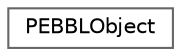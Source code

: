 digraph "Graphical Class Hierarchy"
{
 // LATEX_PDF_SIZE
  bgcolor="transparent";
  edge [fontname=Helvetica,fontsize=10,labelfontname=Helvetica,labelfontsize=10];
  node [fontname=Helvetica,fontsize=10,shape=box,height=0.2,width=0.4];
  rankdir="LR";
  Node0 [id="Node000000",label="PEBBLObject",height=0.2,width=0.4,color="grey40", fillcolor="white", style="filled",URL="$structPEBBLObject.html",tooltip=" "];
}
